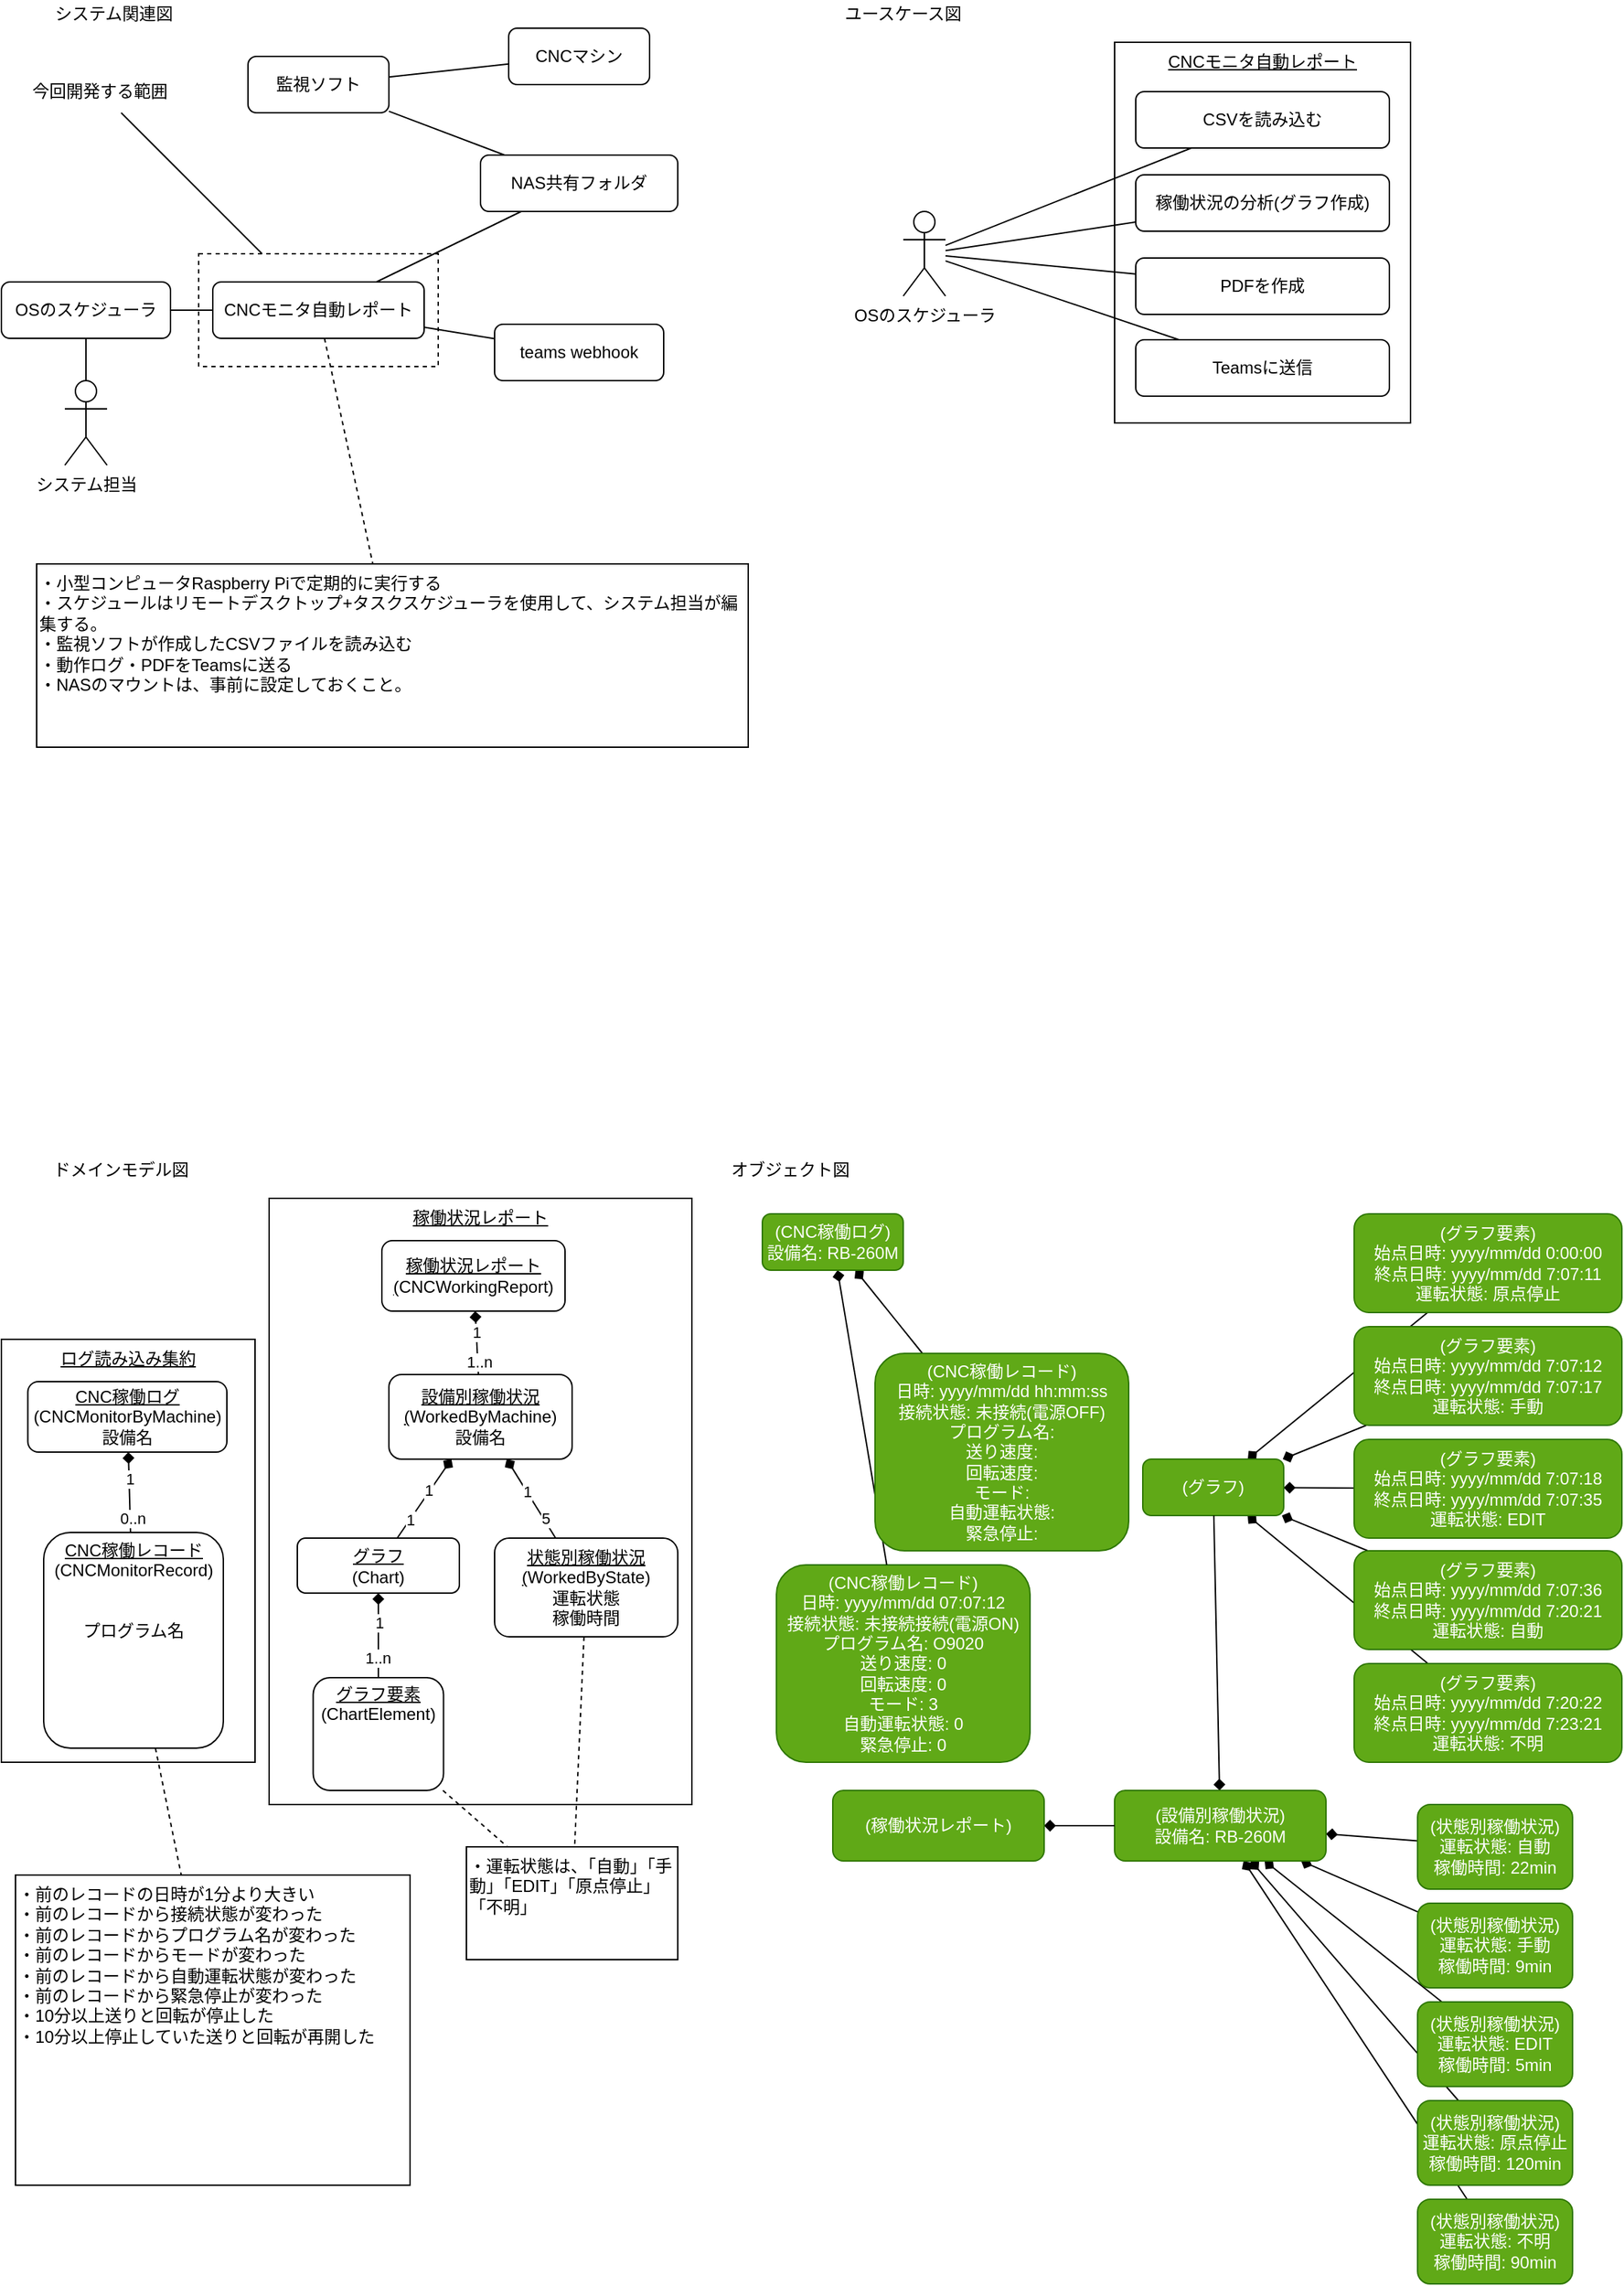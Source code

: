 <mxfile>
    <diagram id="RzdB1_ECVK01WcsdOi-J" name="sodo">
        <mxGraphModel dx="1374" dy="790" grid="1" gridSize="10" guides="1" tooltips="1" connect="1" arrows="1" fold="1" page="1" pageScale="1" pageWidth="1169" pageHeight="827" background="none" math="0" shadow="0">
            <root>
                <mxCell id="0"/>
                <mxCell id="1" parent="0"/>
                <mxCell id="505" value="&lt;u&gt;稼働状況レポート&lt;/u&gt;" style="rounded=0;whiteSpace=wrap;html=1;verticalAlign=top;" parent="1" vertex="1">
                    <mxGeometry x="200" y="870" width="300" height="430" as="geometry"/>
                </mxCell>
                <mxCell id="363" value="&lt;u&gt;ログ読み込み集約&lt;/u&gt;" style="rounded=0;whiteSpace=wrap;html=1;verticalAlign=top;" parent="1" vertex="1">
                    <mxGeometry x="10" y="970" width="180" height="300" as="geometry"/>
                </mxCell>
                <mxCell id="240" value="&lt;u&gt;CNCモニタ自動レポート&lt;/u&gt;" style="rounded=0;whiteSpace=wrap;html=1;verticalAlign=top;" parent="1" vertex="1">
                    <mxGeometry x="800" y="50" width="210" height="270" as="geometry"/>
                </mxCell>
                <mxCell id="164" style="edgeStyle=none;html=1;fontColor=#FF0000;endArrow=none;endFill=0;dashed=1;startArrow=none;" parent="1" source="5" target="158" edge="1">
                    <mxGeometry relative="1" as="geometry"/>
                </mxCell>
                <mxCell id="459" style="edgeStyle=none;html=1;endArrow=none;endFill=0;" parent="1" source="5" target="451" edge="1">
                    <mxGeometry relative="1" as="geometry"/>
                </mxCell>
                <mxCell id="121" value="" style="rounded=0;whiteSpace=wrap;html=1;fillColor=none;dashed=1;" parent="1" vertex="1">
                    <mxGeometry x="150" y="200" width="170" height="80" as="geometry"/>
                </mxCell>
                <mxCell id="2" value="システム関連図" style="text;html=1;strokeColor=none;fillColor=none;align=center;verticalAlign=middle;whiteSpace=wrap;rounded=0;" parent="1" vertex="1">
                    <mxGeometry x="40" y="20" width="100" height="20" as="geometry"/>
                </mxCell>
                <mxCell id="248" style="edgeStyle=none;html=1;endArrow=none;endFill=0;" parent="1" source="5" target="247" edge="1">
                    <mxGeometry relative="1" as="geometry"/>
                </mxCell>
                <mxCell id="254" style="edgeStyle=none;html=1;fontColor=#009900;endArrow=none;endFill=0;" parent="1" source="5" target="253" edge="1">
                    <mxGeometry relative="1" as="geometry"/>
                </mxCell>
                <mxCell id="5" value="CNCモニタ自動レポート" style="rounded=1;whiteSpace=wrap;html=1;" parent="1" vertex="1">
                    <mxGeometry x="160" y="220" width="150" height="40" as="geometry"/>
                </mxCell>
                <mxCell id="21" value="ユースケース図" style="text;html=1;strokeColor=none;fillColor=none;align=center;verticalAlign=middle;whiteSpace=wrap;rounded=0;" parent="1" vertex="1">
                    <mxGeometry x="600" y="20" width="100" height="20" as="geometry"/>
                </mxCell>
                <mxCell id="33" value="ドメインモデル図" style="text;html=1;strokeColor=none;fillColor=none;align=center;verticalAlign=middle;whiteSpace=wrap;rounded=0;" parent="1" vertex="1">
                    <mxGeometry x="40" y="840" width="110" height="20" as="geometry"/>
                </mxCell>
                <mxCell id="123" style="edgeStyle=none;html=1;endArrow=none;endFill=0;" parent="1" source="122" target="121" edge="1">
                    <mxGeometry relative="1" as="geometry"/>
                </mxCell>
                <mxCell id="122" value="今回開発する範囲" style="text;html=1;strokeColor=none;fillColor=none;align=center;verticalAlign=middle;whiteSpace=wrap;rounded=0;" parent="1" vertex="1">
                    <mxGeometry x="10" y="70" width="140" height="30" as="geometry"/>
                </mxCell>
                <mxCell id="158" value="&lt;span&gt;・小型コンピュータRaspberry Piで定期的に実行する&lt;/span&gt;&lt;br&gt;&lt;span&gt;・スケジュールはリモートデスクトップ+タスクスケジューラを使用して、システム担当が編集する。&lt;/span&gt;&lt;br&gt;&lt;span&gt;・監視ソフトが作成したCSVファイルを読み込む&lt;/span&gt;&lt;br&gt;&lt;span&gt;・動作ログ・PDFをTeamsに送る&lt;br&gt;・NASのマウントは、事前に設定しておくこと。&lt;br&gt;&lt;br&gt;&lt;/span&gt;" style="rounded=0;whiteSpace=wrap;html=1;align=left;verticalAlign=top;" parent="1" vertex="1">
                    <mxGeometry x="35" y="420" width="505" height="130" as="geometry"/>
                </mxCell>
                <mxCell id="242" style="edgeStyle=none;html=1;endArrow=none;endFill=0;" parent="1" source="238" target="241" edge="1">
                    <mxGeometry relative="1" as="geometry"/>
                </mxCell>
                <mxCell id="260" style="edgeStyle=none;html=1;fontColor=#009900;endArrow=none;endFill=0;" parent="1" source="238" target="259" edge="1">
                    <mxGeometry relative="1" as="geometry"/>
                </mxCell>
                <mxCell id="284" style="edgeStyle=none;html=1;endArrow=none;endFill=0;" parent="1" source="238" target="282" edge="1">
                    <mxGeometry relative="1" as="geometry"/>
                </mxCell>
                <mxCell id="285" style="edgeStyle=none;html=1;endArrow=none;endFill=0;" parent="1" source="238" target="283" edge="1">
                    <mxGeometry relative="1" as="geometry"/>
                </mxCell>
                <mxCell id="238" value="OSのスケジューラ" style="shape=umlActor;verticalLabelPosition=bottom;verticalAlign=top;html=1;outlineConnect=0;" parent="1" vertex="1">
                    <mxGeometry x="650" y="170" width="30" height="60" as="geometry"/>
                </mxCell>
                <mxCell id="241" value="Teamsに送信" style="rounded=1;whiteSpace=wrap;html=1;" parent="1" vertex="1">
                    <mxGeometry x="815" y="261" width="180" height="40" as="geometry"/>
                </mxCell>
                <mxCell id="247" value="OSのスケジューラ" style="rounded=1;whiteSpace=wrap;html=1;" parent="1" vertex="1">
                    <mxGeometry x="10" y="220" width="120" height="40" as="geometry"/>
                </mxCell>
                <mxCell id="252" style="edgeStyle=none;html=1;endArrow=none;endFill=0;" parent="1" source="249" target="247" edge="1">
                    <mxGeometry relative="1" as="geometry"/>
                </mxCell>
                <mxCell id="249" value="システム担当" style="shape=umlActor;verticalLabelPosition=bottom;verticalAlign=top;html=1;outlineConnect=0;" parent="1" vertex="1">
                    <mxGeometry x="55" y="290" width="30" height="60" as="geometry"/>
                </mxCell>
                <mxCell id="237" value="CNCマシン" style="rounded=1;whiteSpace=wrap;html=1;" parent="1" vertex="1">
                    <mxGeometry x="370" y="40" width="100" height="40" as="geometry"/>
                </mxCell>
                <mxCell id="253" value="teams webhook" style="rounded=1;whiteSpace=wrap;html=1;" parent="1" vertex="1">
                    <mxGeometry x="360" y="250" width="120" height="40" as="geometry"/>
                </mxCell>
                <mxCell id="259" value="CSVを読み込む" style="rounded=1;whiteSpace=wrap;html=1;" parent="1" vertex="1">
                    <mxGeometry x="815" y="85" width="180" height="40" as="geometry"/>
                </mxCell>
                <mxCell id="282" value="稼働状況の分析(グラフ作成)" style="rounded=1;whiteSpace=wrap;html=1;" parent="1" vertex="1">
                    <mxGeometry x="815" y="144" width="180" height="40" as="geometry"/>
                </mxCell>
                <mxCell id="283" value="PDFを作成" style="rounded=1;whiteSpace=wrap;html=1;" parent="1" vertex="1">
                    <mxGeometry x="815" y="203" width="180" height="40" as="geometry"/>
                </mxCell>
                <mxCell id="511" style="edgeStyle=none;html=1;endArrow=none;endFill=0;dashed=1;" edge="1" parent="1" source="354" target="510">
                    <mxGeometry relative="1" as="geometry"/>
                </mxCell>
                <mxCell id="354" value="&lt;u&gt;CNC稼働レコード&lt;/u&gt;&lt;br&gt;(CNCMonitorRecord&lt;span&gt;)&lt;/span&gt;&lt;br&gt;&lt;span style=&quot;color: rgb(255 , 255 , 255)&quot;&gt;日時&lt;/span&gt;&lt;br style=&quot;color: rgb(255 , 255 , 255)&quot;&gt;&lt;span style=&quot;color: rgb(255 , 255 , 255)&quot;&gt;接続状態&lt;br&gt;&lt;/span&gt;プログラム名&lt;br style=&quot;color: rgb(255 , 255 , 255)&quot;&gt;&lt;span style=&quot;color: rgb(255 , 255 , 255)&quot;&gt;送り速度&lt;/span&gt;&lt;br style=&quot;color: rgb(255 , 255 , 255)&quot;&gt;&lt;span style=&quot;color: rgb(255 , 255 , 255)&quot;&gt;回転速度&lt;/span&gt;&lt;br style=&quot;color: rgb(255 , 255 , 255)&quot;&gt;&lt;span style=&quot;color: rgb(255 , 255 , 255)&quot;&gt;モード&lt;/span&gt;&lt;br style=&quot;color: rgb(255 , 255 , 255)&quot;&gt;&lt;span style=&quot;color: rgb(255 , 255 , 255)&quot;&gt;自動運転状態&lt;/span&gt;&lt;br style=&quot;color: rgb(255 , 255 , 255)&quot;&gt;&lt;span style=&quot;color: rgb(255 , 255 , 255)&quot;&gt;緊急停止&lt;/span&gt;" style="rounded=1;whiteSpace=wrap;html=1;verticalAlign=middle;align=center;" parent="1" vertex="1">
                    <mxGeometry x="40" y="1107" width="127.5" height="153" as="geometry"/>
                </mxCell>
                <mxCell id="372" value="オブジェクト図" style="text;html=1;strokeColor=none;fillColor=none;align=center;verticalAlign=middle;whiteSpace=wrap;rounded=0;" parent="1" vertex="1">
                    <mxGeometry x="520" y="840" width="100" height="20" as="geometry"/>
                </mxCell>
                <mxCell id="450" style="edgeStyle=none;html=1;endArrow=none;endFill=0;" parent="1" source="449" target="237" edge="1">
                    <mxGeometry relative="1" as="geometry"/>
                </mxCell>
                <mxCell id="452" style="edgeStyle=none;html=1;endArrow=none;endFill=0;" parent="1" source="449" target="451" edge="1">
                    <mxGeometry relative="1" as="geometry"/>
                </mxCell>
                <mxCell id="449" value="監視ソフト" style="rounded=1;whiteSpace=wrap;html=1;" parent="1" vertex="1">
                    <mxGeometry x="185" y="60" width="100" height="40" as="geometry"/>
                </mxCell>
                <mxCell id="451" value="NAS共有フォルダ" style="rounded=1;whiteSpace=wrap;html=1;" parent="1" vertex="1">
                    <mxGeometry x="350" y="130" width="140" height="40" as="geometry"/>
                </mxCell>
                <mxCell id="460" value="(CNC稼働レコード)&lt;br&gt;日時: yyyy/mm/dd 07:07:12&lt;br&gt;接続状態: 未接続接続(電源ON)&lt;br&gt;プログラム名: O9020&lt;br&gt;送り速度: 0&lt;br&gt;回転速度: 0&lt;br&gt;モード: 3&lt;br&gt;自動運転状態: 0&lt;br&gt;緊急停止: 0" style="rounded=1;whiteSpace=wrap;html=1;verticalAlign=middle;align=center;fillColor=#60a917;strokeColor=#2D7600;fontColor=#ffffff;" parent="1" vertex="1">
                    <mxGeometry x="560" y="1130" width="180" height="140" as="geometry"/>
                </mxCell>
                <mxCell id="466" style="edgeStyle=none;html=1;endArrow=none;endFill=0;startArrow=diamond;startFill=1;" parent="1" source="465" target="328" edge="1">
                    <mxGeometry relative="1" as="geometry"/>
                </mxCell>
                <mxCell id="467" style="edgeStyle=none;html=1;startArrow=diamond;startFill=1;endArrow=none;endFill=0;" parent="1" source="465" target="460" edge="1">
                    <mxGeometry relative="1" as="geometry"/>
                </mxCell>
                <mxCell id="465" value="(CNC稼働ログ)&lt;br&gt;設備名:&amp;nbsp;RB-260M" style="rounded=1;whiteSpace=wrap;html=1;verticalAlign=middle;align=center;fillColor=#60a917;strokeColor=#2D7600;fontColor=#ffffff;" parent="1" vertex="1">
                    <mxGeometry x="550" y="881" width="100" height="40" as="geometry"/>
                </mxCell>
                <mxCell id="328" value="(CNC稼働レコード)&lt;br&gt;日時: yyyy/mm/dd hh:mm:ss&lt;br&gt;接続状態: 未接続(電源OFF)&lt;br&gt;プログラム名:&lt;br&gt;送り速度:&lt;br&gt;回転速度:&lt;br&gt;モード:&lt;br&gt;自動運転状態:&lt;br&gt;緊急停止:" style="rounded=1;whiteSpace=wrap;html=1;verticalAlign=middle;align=center;fillColor=#60a917;strokeColor=#2D7600;fontColor=#ffffff;" parent="1" vertex="1">
                    <mxGeometry x="630" y="980" width="180" height="140" as="geometry"/>
                </mxCell>
                <mxCell id="469" value="1" style="edgeStyle=none;html=1;startArrow=diamond;startFill=1;endArrow=none;endFill=0;" parent="1" source="468" target="354" edge="1">
                    <mxGeometry x="-0.311" relative="1" as="geometry">
                        <mxPoint as="offset"/>
                    </mxGeometry>
                </mxCell>
                <mxCell id="470" value="0..n" style="edgeLabel;html=1;align=center;verticalAlign=middle;resizable=0;points=[];" parent="469" vertex="1" connectable="0">
                    <mxGeometry x="0.657" y="1" relative="1" as="geometry">
                        <mxPoint as="offset"/>
                    </mxGeometry>
                </mxCell>
                <mxCell id="468" value="&lt;u&gt;CNC稼働ログ&lt;/u&gt;&lt;br&gt;(CNCMonitorByMachine&lt;span&gt;)&lt;/span&gt;&lt;br&gt;&lt;span&gt;設備名&lt;br&gt;&lt;/span&gt;" style="rounded=1;whiteSpace=wrap;html=1;verticalAlign=middle;align=center;" parent="1" vertex="1">
                    <mxGeometry x="28.75" y="1000" width="141.25" height="50" as="geometry"/>
                </mxCell>
                <mxCell id="472" style="edgeStyle=none;html=1;startArrow=diamond;startFill=1;endArrow=none;endFill=0;" parent="1" source="471" target="461" edge="1">
                    <mxGeometry relative="1" as="geometry"/>
                </mxCell>
                <mxCell id="473" style="edgeStyle=none;html=1;startArrow=diamond;startFill=1;endArrow=none;endFill=0;" parent="1" source="471" target="462" edge="1">
                    <mxGeometry relative="1" as="geometry"/>
                </mxCell>
                <mxCell id="474" style="edgeStyle=none;html=1;startArrow=diamond;startFill=1;endArrow=none;endFill=0;" parent="1" source="471" target="463" edge="1">
                    <mxGeometry relative="1" as="geometry"/>
                </mxCell>
                <mxCell id="475" style="edgeStyle=none;html=1;startArrow=diamond;startFill=1;endArrow=none;endFill=0;" parent="1" source="471" target="464" edge="1">
                    <mxGeometry relative="1" as="geometry"/>
                </mxCell>
                <mxCell id="494" style="edgeStyle=none;html=1;startArrow=diamond;startFill=1;endArrow=none;endFill=0;" parent="1" source="471" target="493" edge="1">
                    <mxGeometry relative="1" as="geometry"/>
                </mxCell>
                <mxCell id="471" value="(グラフ)" style="rounded=1;whiteSpace=wrap;html=1;verticalAlign=middle;align=center;fillColor=#60a917;strokeColor=#2D7600;fontColor=#ffffff;" parent="1" vertex="1">
                    <mxGeometry x="820" y="1055" width="100" height="40" as="geometry"/>
                </mxCell>
                <mxCell id="461" value="(グラフ要素)&lt;br&gt;始点日時: yyyy/mm/dd 0:00:00&lt;br&gt;終点日時: yyyy/mm/dd 7:07:11&lt;br&gt;運転状態: 原点停止" style="rounded=1;whiteSpace=wrap;html=1;verticalAlign=middle;align=center;fillColor=#60a917;strokeColor=#2D7600;fontColor=#ffffff;" parent="1" vertex="1">
                    <mxGeometry x="970" y="881" width="190" height="70" as="geometry"/>
                </mxCell>
                <mxCell id="462" value="(グラフ要素)&lt;br&gt;始点日時: yyyy/mm/dd 7:07:12&lt;br&gt;終点日時: yyyy/mm/dd 7:07:17&lt;br&gt;運転状態: 手動" style="rounded=1;whiteSpace=wrap;html=1;verticalAlign=middle;align=center;fillColor=#60a917;strokeColor=#2D7600;fontColor=#ffffff;" parent="1" vertex="1">
                    <mxGeometry x="970" y="961" width="190" height="70" as="geometry"/>
                </mxCell>
                <mxCell id="463" value="(グラフ要素)&lt;br&gt;始点日時: yyyy/mm/dd 7:07:18&lt;br&gt;終点日時: yyyy/mm/dd 7:07:35&lt;br&gt;運転状態: EDIT" style="rounded=1;whiteSpace=wrap;html=1;verticalAlign=middle;align=center;fillColor=#60a917;strokeColor=#2D7600;fontColor=#ffffff;" parent="1" vertex="1">
                    <mxGeometry x="970" y="1041" width="190" height="70" as="geometry"/>
                </mxCell>
                <mxCell id="464" value="(グラフ要素)&lt;br&gt;始点日時: yyyy/mm/dd 7:07:36&lt;br&gt;終点日時: yyyy/mm/dd 7:20:21&lt;br&gt;運転状態: 自動" style="rounded=1;whiteSpace=wrap;html=1;verticalAlign=middle;align=center;fillColor=#60a917;strokeColor=#2D7600;fontColor=#ffffff;" parent="1" vertex="1">
                    <mxGeometry x="970" y="1120" width="190" height="70" as="geometry"/>
                </mxCell>
                <mxCell id="478" value="1" style="edgeStyle=none;html=1;startArrow=diamond;startFill=1;endArrow=none;endFill=0;" parent="1" source="476" target="477" edge="1">
                    <mxGeometry x="-0.311" relative="1" as="geometry">
                        <mxPoint as="offset"/>
                    </mxGeometry>
                </mxCell>
                <mxCell id="479" value="1..n" style="edgeLabel;html=1;align=center;verticalAlign=middle;resizable=0;points=[];" parent="478" vertex="1" connectable="0">
                    <mxGeometry x="0.518" y="-1" relative="1" as="geometry">
                        <mxPoint as="offset"/>
                    </mxGeometry>
                </mxCell>
                <mxCell id="476" value="&lt;u&gt;グラフ&lt;br&gt;&lt;/u&gt;(Chart&lt;span&gt;)&lt;/span&gt;" style="rounded=1;whiteSpace=wrap;html=1;verticalAlign=middle;align=center;" parent="1" vertex="1">
                    <mxGeometry x="220" y="1111" width="115" height="39" as="geometry"/>
                </mxCell>
                <mxCell id="509" style="edgeStyle=none;html=1;dashed=1;startArrow=none;startFill=0;endArrow=none;endFill=0;" parent="1" source="477" target="507" edge="1">
                    <mxGeometry relative="1" as="geometry"/>
                </mxCell>
                <mxCell id="477" value="&lt;u&gt;グラフ要素&lt;/u&gt;&lt;br&gt;(ChartElement&lt;span&gt;)&lt;/span&gt;&lt;br&gt;&lt;font color=&quot;#ffffff&quot;&gt;始点日時&lt;/font&gt;&lt;br style=&quot;color: rgb(255 , 255 , 255)&quot;&gt;&lt;span style=&quot;color: rgb(255 , 255 , 255)&quot;&gt;終点日時&lt;/span&gt;&lt;br style=&quot;color: rgb(255 , 255 , 255)&quot;&gt;&lt;span style=&quot;color: rgb(255 , 255 , 255)&quot;&gt;運転状態&lt;/span&gt;" style="rounded=1;whiteSpace=wrap;html=1;verticalAlign=middle;align=center;" parent="1" vertex="1">
                    <mxGeometry x="231.25" y="1210" width="92.5" height="80" as="geometry"/>
                </mxCell>
                <mxCell id="484" style="edgeStyle=none;html=1;startArrow=diamond;startFill=1;endArrow=none;endFill=0;" parent="1" source="481" target="482" edge="1">
                    <mxGeometry relative="1" as="geometry"/>
                </mxCell>
                <mxCell id="485" style="edgeStyle=none;html=1;startArrow=diamond;startFill=1;endArrow=none;endFill=0;" parent="1" source="481" target="483" edge="1">
                    <mxGeometry relative="1" as="geometry"/>
                </mxCell>
                <mxCell id="486" style="edgeStyle=none;html=1;startArrow=diamond;startFill=1;endArrow=none;endFill=0;" parent="1" source="481" target="471" edge="1">
                    <mxGeometry relative="1" as="geometry"/>
                </mxCell>
                <mxCell id="489" style="edgeStyle=none;html=1;startArrow=diamond;startFill=1;endArrow=none;endFill=0;" parent="1" source="481" target="487" edge="1">
                    <mxGeometry relative="1" as="geometry"/>
                </mxCell>
                <mxCell id="490" style="edgeStyle=none;html=1;startArrow=diamond;startFill=1;endArrow=none;endFill=0;" parent="1" source="481" target="488" edge="1">
                    <mxGeometry relative="1" as="geometry"/>
                </mxCell>
                <mxCell id="492" style="edgeStyle=none;html=1;startArrow=diamond;startFill=1;endArrow=none;endFill=0;" parent="1" source="481" target="491" edge="1">
                    <mxGeometry relative="1" as="geometry"/>
                </mxCell>
                <mxCell id="481" value="(設備別稼働状況)&lt;br&gt;設備名:&amp;nbsp;RB-260M" style="rounded=1;whiteSpace=wrap;html=1;verticalAlign=middle;align=center;fillColor=#60a917;strokeColor=#2D7600;fontColor=#ffffff;" parent="1" vertex="1">
                    <mxGeometry x="800" y="1290" width="150" height="50" as="geometry"/>
                </mxCell>
                <mxCell id="482" value="(状態別稼働状況)&lt;br&gt;運転状態: 自動&lt;br&gt;稼働時間: 22min" style="rounded=1;whiteSpace=wrap;html=1;verticalAlign=middle;align=center;fillColor=#60a917;strokeColor=#2D7600;fontColor=#ffffff;" parent="1" vertex="1">
                    <mxGeometry x="1015" y="1300" width="110" height="60" as="geometry"/>
                </mxCell>
                <mxCell id="483" value="(状態別稼働状況)&lt;br&gt;運転状態: 手動&lt;br&gt;稼働時間: 9min" style="rounded=1;whiteSpace=wrap;html=1;verticalAlign=middle;align=center;fillColor=#60a917;strokeColor=#2D7600;fontColor=#ffffff;" parent="1" vertex="1">
                    <mxGeometry x="1015" y="1370" width="110" height="60" as="geometry"/>
                </mxCell>
                <mxCell id="487" value="(状態別稼働状況)&lt;br&gt;運転状態: EDIT&lt;br&gt;稼働時間: 5min" style="rounded=1;whiteSpace=wrap;html=1;verticalAlign=middle;align=center;fillColor=#60a917;strokeColor=#2D7600;fontColor=#ffffff;" parent="1" vertex="1">
                    <mxGeometry x="1015" y="1440" width="110" height="60" as="geometry"/>
                </mxCell>
                <mxCell id="488" value="(状態別稼働状況)&lt;br&gt;運転状態: 原点停止&lt;br&gt;稼働時間: 120min" style="rounded=1;whiteSpace=wrap;html=1;verticalAlign=middle;align=center;fillColor=#60a917;strokeColor=#2D7600;fontColor=#ffffff;" parent="1" vertex="1">
                    <mxGeometry x="1015" y="1510" width="110" height="60" as="geometry"/>
                </mxCell>
                <mxCell id="491" value="(状態別稼働状況)&lt;br&gt;運転状態: 不明&lt;br&gt;稼働時間: 90min" style="rounded=1;whiteSpace=wrap;html=1;verticalAlign=middle;align=center;fillColor=#60a917;strokeColor=#2D7600;fontColor=#ffffff;" parent="1" vertex="1">
                    <mxGeometry x="1015" y="1580" width="110" height="60" as="geometry"/>
                </mxCell>
                <mxCell id="493" value="(グラフ要素)&lt;br&gt;始点日時: yyyy/mm/dd 7:20:22&lt;br&gt;終点日時: yyyy/mm/dd 7:23:21&lt;br&gt;運転状態: 不明" style="rounded=1;whiteSpace=wrap;html=1;verticalAlign=middle;align=center;fillColor=#60a917;strokeColor=#2D7600;fontColor=#ffffff;" parent="1" vertex="1">
                    <mxGeometry x="970" y="1200" width="190" height="70" as="geometry"/>
                </mxCell>
                <mxCell id="499" value="1" style="edgeStyle=none;html=1;startArrow=diamond;startFill=1;endArrow=none;endFill=0;" parent="1" source="495" target="498" edge="1">
                    <mxGeometry x="-0.333" relative="1" as="geometry">
                        <mxPoint as="offset"/>
                    </mxGeometry>
                </mxCell>
                <mxCell id="500" value="1..n" style="edgeLabel;html=1;align=center;verticalAlign=middle;resizable=0;points=[];" parent="499" vertex="1" connectable="0">
                    <mxGeometry x="0.581" y="1" relative="1" as="geometry">
                        <mxPoint as="offset"/>
                    </mxGeometry>
                </mxCell>
                <mxCell id="495" value="&lt;u&gt;稼働状況レポート(&lt;/u&gt;CNCWorkingReport&lt;span&gt;)&lt;br&gt;&lt;/span&gt;" style="rounded=1;whiteSpace=wrap;html=1;verticalAlign=middle;align=center;" parent="1" vertex="1">
                    <mxGeometry x="280" y="900" width="130" height="50" as="geometry"/>
                </mxCell>
                <mxCell id="497" style="edgeStyle=none;html=1;startArrow=diamond;startFill=1;endArrow=none;endFill=0;" parent="1" source="496" target="481" edge="1">
                    <mxGeometry relative="1" as="geometry"/>
                </mxCell>
                <mxCell id="496" value="(稼働状況レポート)" style="rounded=1;whiteSpace=wrap;html=1;verticalAlign=middle;align=center;fillColor=#60a917;strokeColor=#2D7600;fontColor=#ffffff;" parent="1" vertex="1">
                    <mxGeometry x="600" y="1290" width="150" height="50" as="geometry"/>
                </mxCell>
                <mxCell id="501" value="1" style="edgeStyle=none;html=1;startArrow=diamond;startFill=1;endArrow=none;endFill=0;" parent="1" source="498" target="476" edge="1">
                    <mxGeometry x="-0.203" y="-1" relative="1" as="geometry">
                        <mxPoint as="offset"/>
                    </mxGeometry>
                </mxCell>
                <mxCell id="506" value="1" style="edgeLabel;html=1;align=center;verticalAlign=middle;resizable=0;points=[];" parent="501" vertex="1" connectable="0">
                    <mxGeometry x="0.536" relative="1" as="geometry">
                        <mxPoint as="offset"/>
                    </mxGeometry>
                </mxCell>
                <mxCell id="503" value="1" style="edgeStyle=none;html=1;startArrow=diamond;startFill=1;endArrow=none;endFill=0;" parent="1" source="498" target="502" edge="1">
                    <mxGeometry x="-0.2" relative="1" as="geometry">
                        <mxPoint as="offset"/>
                    </mxGeometry>
                </mxCell>
                <mxCell id="504" value="5" style="edgeLabel;html=1;align=center;verticalAlign=middle;resizable=0;points=[];" parent="503" vertex="1" connectable="0">
                    <mxGeometry x="0.498" y="1" relative="1" as="geometry">
                        <mxPoint as="offset"/>
                    </mxGeometry>
                </mxCell>
                <mxCell id="498" value="&lt;u&gt;設備別稼働状況(&lt;/u&gt;WorkedByMachine)&lt;br&gt;&lt;span&gt;設備名&lt;br&gt;&lt;/span&gt;" style="rounded=1;whiteSpace=wrap;html=1;verticalAlign=middle;align=center;" parent="1" vertex="1">
                    <mxGeometry x="285" y="995" width="130" height="60" as="geometry"/>
                </mxCell>
                <mxCell id="508" style="edgeStyle=none;html=1;startArrow=none;startFill=0;endArrow=none;endFill=0;dashed=1;" parent="1" source="502" target="507" edge="1">
                    <mxGeometry relative="1" as="geometry"/>
                </mxCell>
                <mxCell id="502" value="&lt;u&gt;状態別稼働状況(&lt;/u&gt;WorkedByState)&lt;br&gt;&lt;span&gt;運転状態&lt;br&gt;稼働時間&lt;br&gt;&lt;/span&gt;" style="rounded=1;whiteSpace=wrap;html=1;verticalAlign=middle;align=center;" parent="1" vertex="1">
                    <mxGeometry x="360" y="1111" width="130" height="70" as="geometry"/>
                </mxCell>
                <mxCell id="507" value="&lt;span&gt;・運転状態は、「自動」「手動」「EDIT」「原点停止」「不明」&lt;br&gt;&lt;br&gt;&lt;/span&gt;" style="rounded=0;whiteSpace=wrap;html=1;align=left;verticalAlign=top;" parent="1" vertex="1">
                    <mxGeometry x="340" y="1330" width="150" height="80" as="geometry"/>
                </mxCell>
                <mxCell id="510" value="&lt;span&gt;・前のレコードの日時が1分より大きい&lt;br&gt;・前のレコードから接続状態が変わった&lt;br&gt;・前のレコードからプログラム名が変わった&lt;br&gt;&lt;/span&gt;・前のレコードからモードが変わった&lt;br&gt;・前のレコードから自動運転状態が変わった&lt;br&gt;・前のレコードから緊急停止が変わった&lt;br&gt;&lt;span&gt;・10分以上送りと回転が停止した&lt;br&gt;・10分以上停止していた送りと回転が再開した&lt;br&gt;&lt;/span&gt;" style="rounded=0;whiteSpace=wrap;html=1;align=left;verticalAlign=top;" parent="1" vertex="1">
                    <mxGeometry x="20" y="1350" width="280" height="220" as="geometry"/>
                </mxCell>
            </root>
        </mxGraphModel>
    </diagram>
</mxfile>
